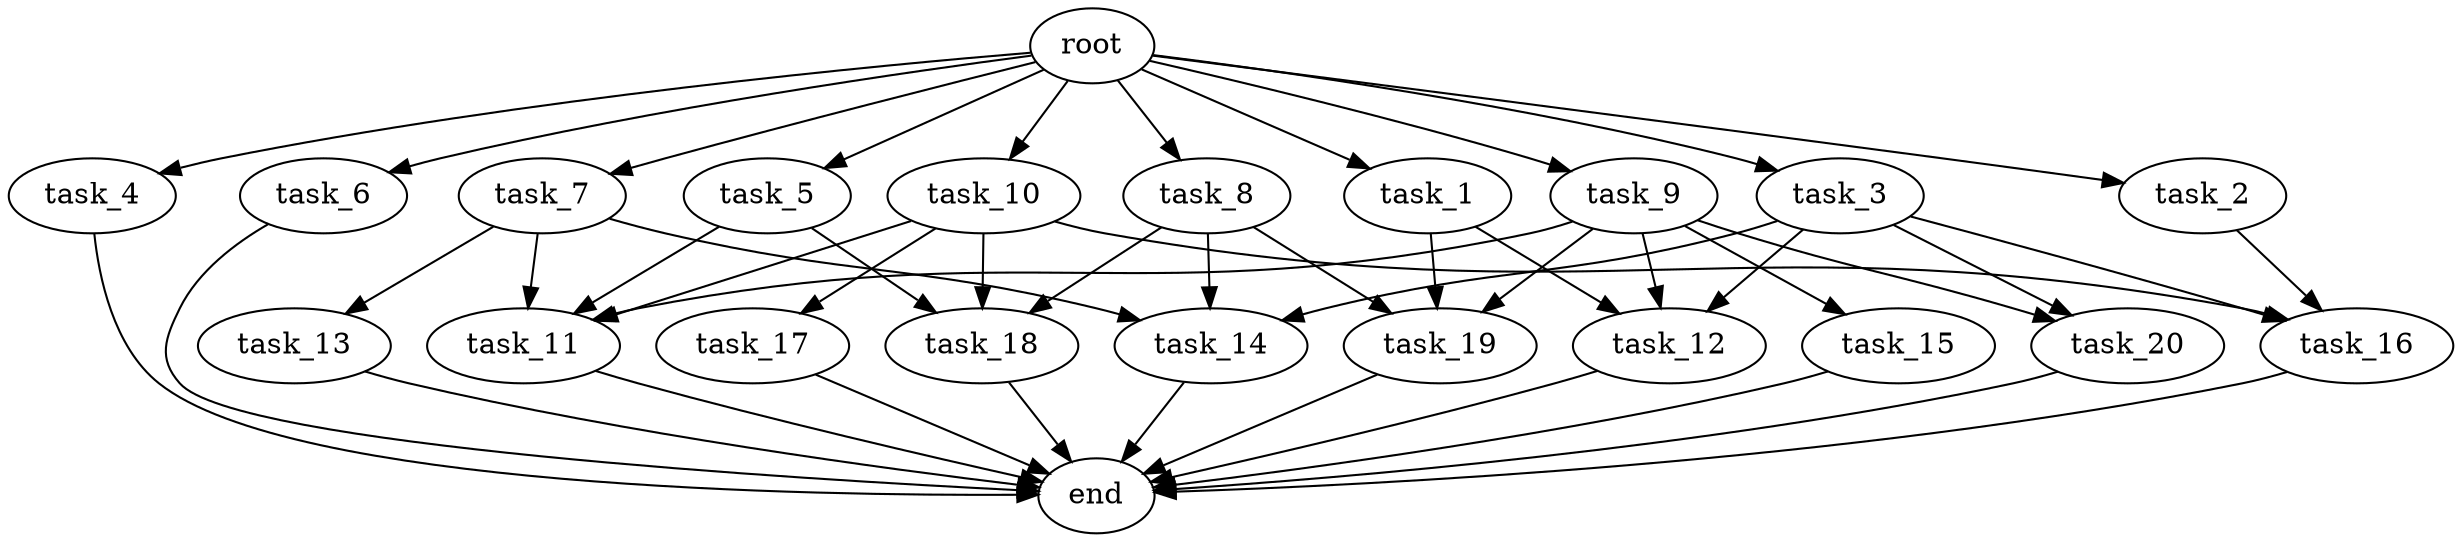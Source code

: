 digraph G {
  root [size="0.000000e+00"];
  task_1 [size="5.887118e+10"];
  task_2 [size="1.671035e+10"];
  task_3 [size="8.238614e+10"];
  task_4 [size="2.982724e+10"];
  task_5 [size="2.908987e+10"];
  task_6 [size="7.278591e+10"];
  task_7 [size="5.964103e+10"];
  task_8 [size="3.379014e+10"];
  task_9 [size="8.879852e+10"];
  task_10 [size="9.954729e+10"];
  task_11 [size="3.427986e+10"];
  task_12 [size="9.013936e+10"];
  task_13 [size="3.593150e+10"];
  task_14 [size="1.885072e+10"];
  task_15 [size="9.480895e+10"];
  task_16 [size="9.182136e+10"];
  task_17 [size="4.034513e+10"];
  task_18 [size="2.284954e+10"];
  task_19 [size="7.271961e+10"];
  task_20 [size="1.312927e+10"];
  end [size="0.000000e+00"];

  root -> task_1 [size="1.000000e-12"];
  root -> task_2 [size="1.000000e-12"];
  root -> task_3 [size="1.000000e-12"];
  root -> task_4 [size="1.000000e-12"];
  root -> task_5 [size="1.000000e-12"];
  root -> task_6 [size="1.000000e-12"];
  root -> task_7 [size="1.000000e-12"];
  root -> task_8 [size="1.000000e-12"];
  root -> task_9 [size="1.000000e-12"];
  root -> task_10 [size="1.000000e-12"];
  task_1 -> task_12 [size="3.004645e+08"];
  task_1 -> task_19 [size="2.423987e+08"];
  task_2 -> task_16 [size="3.060712e+08"];
  task_3 -> task_12 [size="3.004645e+08"];
  task_3 -> task_14 [size="6.283573e+07"];
  task_3 -> task_16 [size="3.060712e+08"];
  task_3 -> task_20 [size="6.564633e+07"];
  task_4 -> end [size="1.000000e-12"];
  task_5 -> task_11 [size="8.569964e+07"];
  task_5 -> task_18 [size="7.616515e+07"];
  task_6 -> end [size="1.000000e-12"];
  task_7 -> task_11 [size="8.569964e+07"];
  task_7 -> task_13 [size="3.593150e+08"];
  task_7 -> task_14 [size="6.283573e+07"];
  task_8 -> task_14 [size="6.283573e+07"];
  task_8 -> task_18 [size="7.616515e+07"];
  task_8 -> task_19 [size="2.423987e+08"];
  task_9 -> task_11 [size="8.569964e+07"];
  task_9 -> task_12 [size="3.004645e+08"];
  task_9 -> task_15 [size="9.480895e+08"];
  task_9 -> task_19 [size="2.423987e+08"];
  task_9 -> task_20 [size="6.564633e+07"];
  task_10 -> task_11 [size="8.569964e+07"];
  task_10 -> task_16 [size="3.060712e+08"];
  task_10 -> task_17 [size="4.034513e+08"];
  task_10 -> task_18 [size="7.616515e+07"];
  task_11 -> end [size="1.000000e-12"];
  task_12 -> end [size="1.000000e-12"];
  task_13 -> end [size="1.000000e-12"];
  task_14 -> end [size="1.000000e-12"];
  task_15 -> end [size="1.000000e-12"];
  task_16 -> end [size="1.000000e-12"];
  task_17 -> end [size="1.000000e-12"];
  task_18 -> end [size="1.000000e-12"];
  task_19 -> end [size="1.000000e-12"];
  task_20 -> end [size="1.000000e-12"];
}
